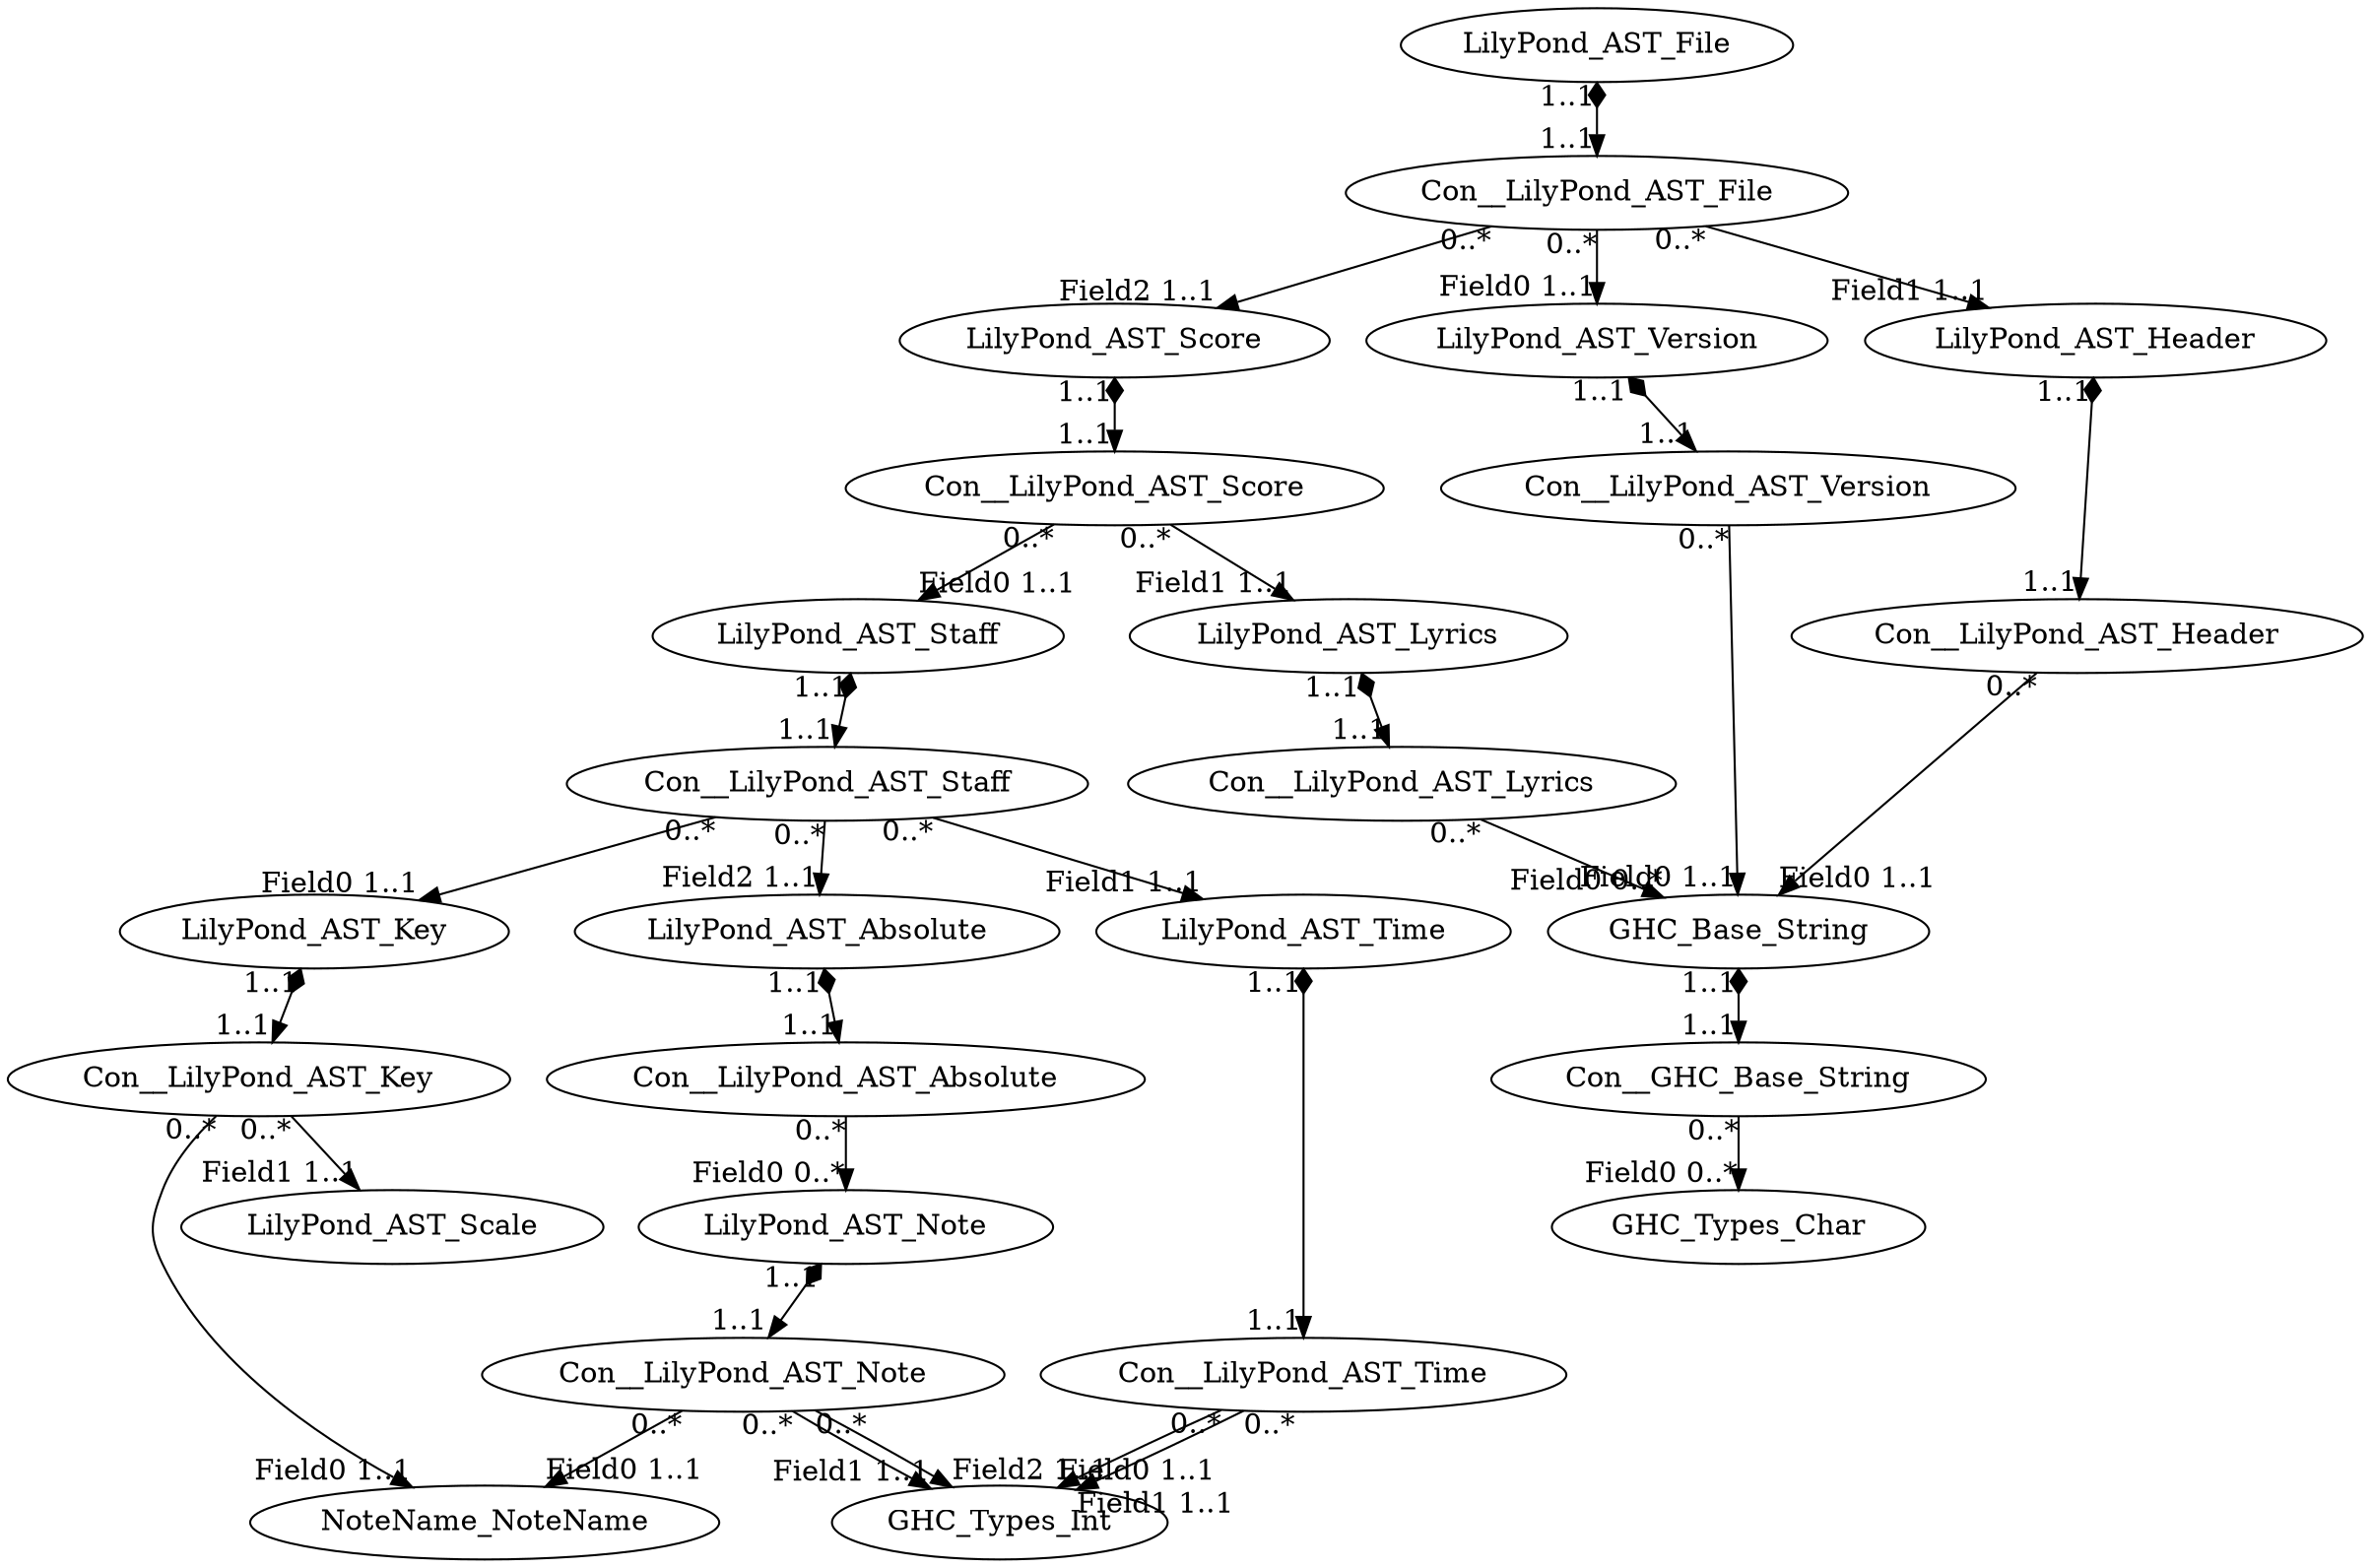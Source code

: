 digraph LilyPond { GHC_Base_String -> Con__GHC_Base_String[taillabel="1..1", headlabel="1..1", dir=both, arrowtail=diamond]; Con__GHC_Base_String -> GHC_Types_Char[taillabel="0..*",headlabel="Field0 0..*"]; LilyPond_AST_Absolute -> Con__LilyPond_AST_Absolute[taillabel="1..1", headlabel="1..1", dir=both, arrowtail=diamond]; Con__LilyPond_AST_Absolute -> LilyPond_AST_Note[taillabel="0..*",headlabel="Field0 0..*"]; LilyPond_AST_File -> Con__LilyPond_AST_File[taillabel="1..1", headlabel="1..1", dir=both, arrowtail=diamond]; Con__LilyPond_AST_File -> LilyPond_AST_Version[taillabel="0..*",headlabel="Field0 1..1"]; Con__LilyPond_AST_File -> LilyPond_AST_Header[taillabel="0..*",headlabel="Field1 1..1"]; Con__LilyPond_AST_File -> LilyPond_AST_Score[taillabel="0..*",headlabel="Field2 1..1"]; LilyPond_AST_Header -> Con__LilyPond_AST_Header[taillabel="1..1", headlabel="1..1", dir=both, arrowtail=diamond]; Con__LilyPond_AST_Header -> GHC_Base_String[taillabel="0..*",headlabel="Field0 1..1"]; LilyPond_AST_Key -> Con__LilyPond_AST_Key[taillabel="1..1", headlabel="1..1", dir=both, arrowtail=diamond]; Con__LilyPond_AST_Key -> NoteName_NoteName[taillabel="0..*",headlabel="Field0 1..1"]; Con__LilyPond_AST_Key -> LilyPond_AST_Scale[taillabel="0..*",headlabel="Field1 1..1"]; LilyPond_AST_Lyrics -> Con__LilyPond_AST_Lyrics[taillabel="1..1", headlabel="1..1", dir=both, arrowtail=diamond]; Con__LilyPond_AST_Lyrics -> GHC_Base_String[taillabel="0..*",headlabel="Field0 0..*"]; LilyPond_AST_Note -> Con__LilyPond_AST_Note[taillabel="1..1", headlabel="1..1", dir=both, arrowtail=diamond]; Con__LilyPond_AST_Note -> NoteName_NoteName[taillabel="0..*",headlabel="Field0 1..1"]; Con__LilyPond_AST_Note -> GHC_Types_Int[taillabel="0..*",headlabel="Field1 1..1"]; Con__LilyPond_AST_Note -> GHC_Types_Int[taillabel="0..*",headlabel="Field2 1..1"]; LilyPond_AST_Score -> Con__LilyPond_AST_Score[taillabel="1..1", headlabel="1..1", dir=both, arrowtail=diamond]; Con__LilyPond_AST_Score -> LilyPond_AST_Staff[taillabel="0..*",headlabel="Field0 1..1"]; Con__LilyPond_AST_Score -> LilyPond_AST_Lyrics[taillabel="0..*",headlabel="Field1 1..1"]; LilyPond_AST_Staff -> Con__LilyPond_AST_Staff[taillabel="1..1", headlabel="1..1", dir=both, arrowtail=diamond]; Con__LilyPond_AST_Staff -> LilyPond_AST_Key[taillabel="0..*",headlabel="Field0 1..1"]; Con__LilyPond_AST_Staff -> LilyPond_AST_Time[taillabel="0..*",headlabel="Field1 1..1"]; Con__LilyPond_AST_Staff -> LilyPond_AST_Absolute[taillabel="0..*",headlabel="Field2 1..1"]; LilyPond_AST_Time -> Con__LilyPond_AST_Time[taillabel="1..1", headlabel="1..1", dir=both, arrowtail=diamond]; Con__LilyPond_AST_Time -> GHC_Types_Int[taillabel="0..*",headlabel="Field0 1..1"]; Con__LilyPond_AST_Time -> GHC_Types_Int[taillabel="0..*",headlabel="Field1 1..1"]; LilyPond_AST_Version -> Con__LilyPond_AST_Version[taillabel="1..1", headlabel="1..1", dir=both, arrowtail=diamond]; Con__LilyPond_AST_Version -> GHC_Base_String[taillabel="0..*",headlabel="Field0 1..1"]; }
